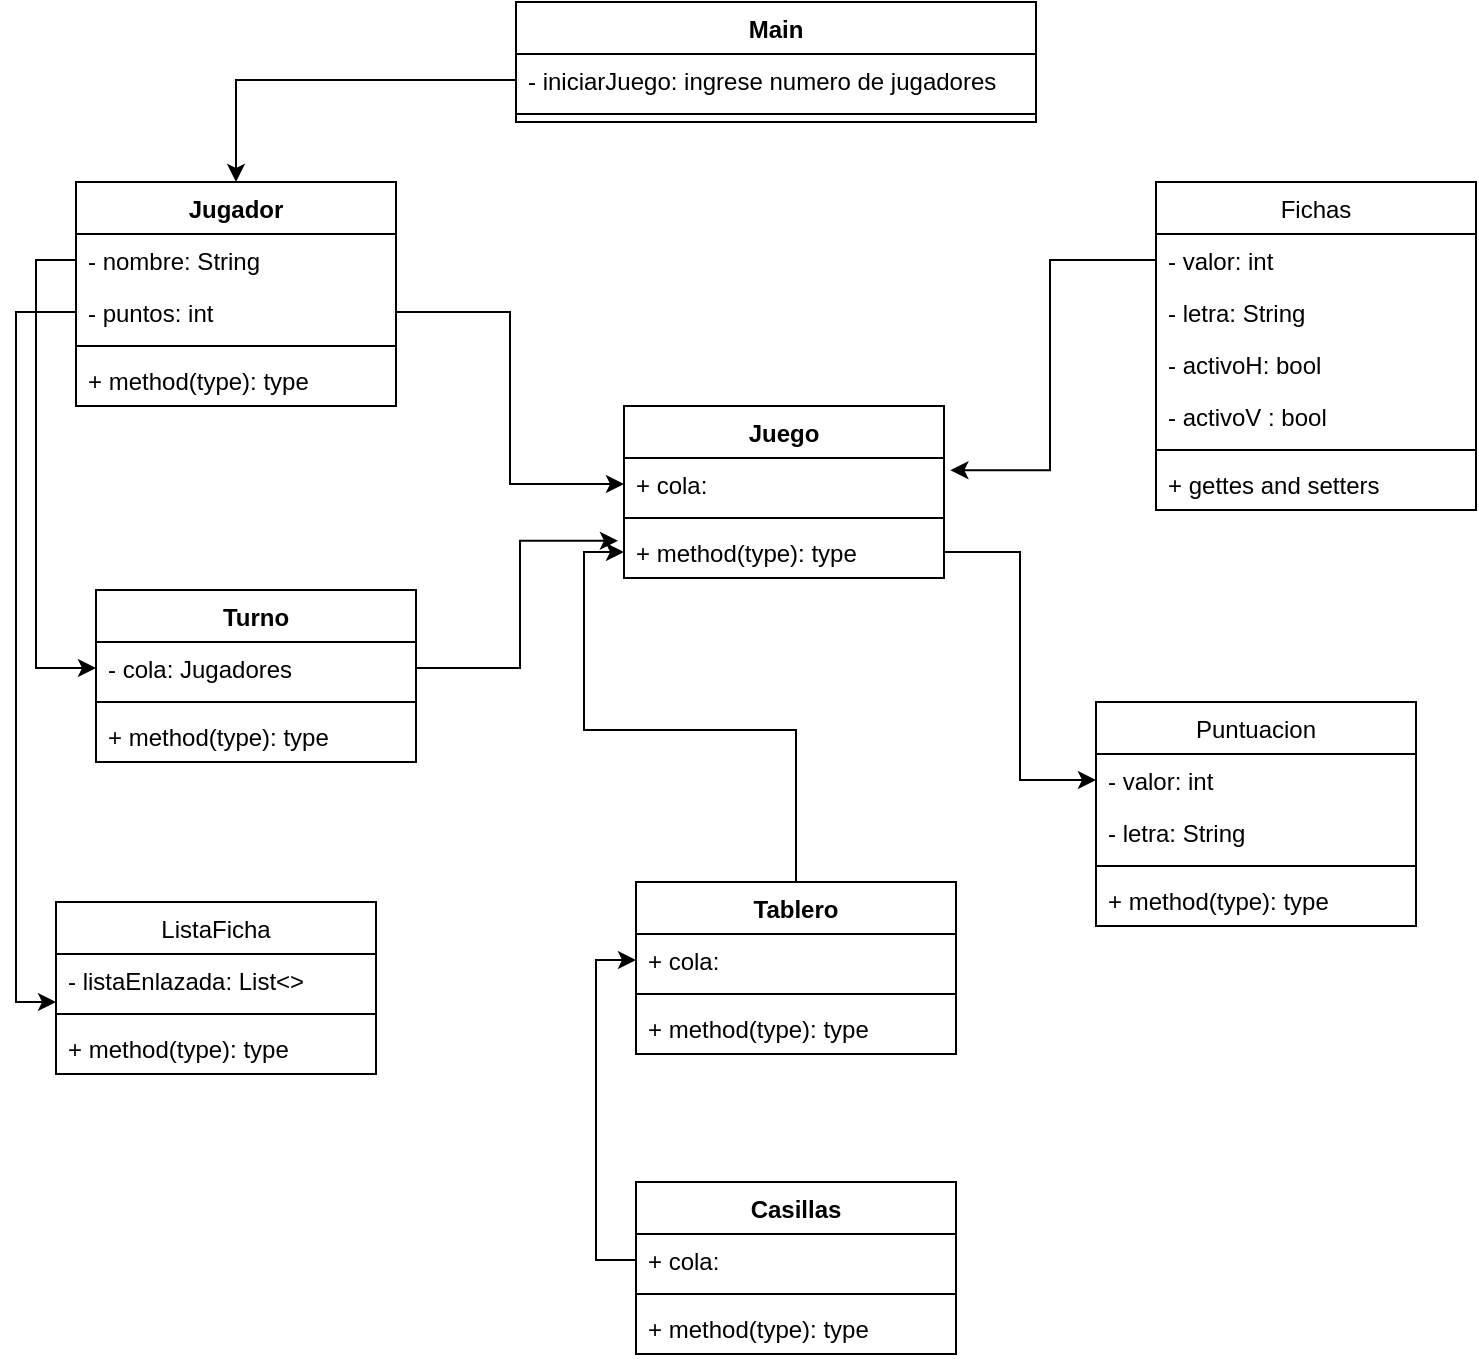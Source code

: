 <mxfile version="26.0.9">
  <diagram name="Página-1" id="oZE60crtJN1qe4HpF5tw">
    <mxGraphModel dx="1111" dy="696" grid="1" gridSize="10" guides="1" tooltips="1" connect="1" arrows="1" fold="1" page="1" pageScale="1" pageWidth="827" pageHeight="1169" math="0" shadow="0">
      <root>
        <mxCell id="0" />
        <mxCell id="1" parent="0" />
        <mxCell id="1ZfiNW3KFD-Ny8E59VB7-1" value="Main" style="swimlane;fontStyle=1;align=center;verticalAlign=top;childLayout=stackLayout;horizontal=1;startSize=26;horizontalStack=0;resizeParent=1;resizeParentMax=0;resizeLast=0;collapsible=1;marginBottom=0;whiteSpace=wrap;html=1;" parent="1" vertex="1">
          <mxGeometry x="280" y="70" width="260" height="60" as="geometry" />
        </mxCell>
        <mxCell id="1ZfiNW3KFD-Ny8E59VB7-2" value="- iniciarJuego: ingrese numero de jugadores&amp;nbsp;" style="text;strokeColor=none;fillColor=none;align=left;verticalAlign=top;spacingLeft=4;spacingRight=4;overflow=hidden;rotatable=0;points=[[0,0.5],[1,0.5]];portConstraint=eastwest;whiteSpace=wrap;html=1;" parent="1ZfiNW3KFD-Ny8E59VB7-1" vertex="1">
          <mxGeometry y="26" width="260" height="26" as="geometry" />
        </mxCell>
        <mxCell id="1ZfiNW3KFD-Ny8E59VB7-3" value="" style="line;strokeWidth=1;fillColor=none;align=left;verticalAlign=middle;spacingTop=-1;spacingLeft=3;spacingRight=3;rotatable=0;labelPosition=right;points=[];portConstraint=eastwest;strokeColor=inherit;" parent="1ZfiNW3KFD-Ny8E59VB7-1" vertex="1">
          <mxGeometry y="52" width="260" height="8" as="geometry" />
        </mxCell>
        <mxCell id="1ZfiNW3KFD-Ny8E59VB7-10" value="Turno" style="swimlane;fontStyle=1;align=center;verticalAlign=top;childLayout=stackLayout;horizontal=1;startSize=26;horizontalStack=0;resizeParent=1;resizeParentMax=0;resizeLast=0;collapsible=1;marginBottom=0;whiteSpace=wrap;html=1;" parent="1" vertex="1">
          <mxGeometry x="70" y="364" width="160" height="86" as="geometry" />
        </mxCell>
        <mxCell id="1ZfiNW3KFD-Ny8E59VB7-11" value="- cola: Jugadores" style="text;strokeColor=none;fillColor=none;align=left;verticalAlign=top;spacingLeft=4;spacingRight=4;overflow=hidden;rotatable=0;points=[[0,0.5],[1,0.5]];portConstraint=eastwest;whiteSpace=wrap;html=1;" parent="1ZfiNW3KFD-Ny8E59VB7-10" vertex="1">
          <mxGeometry y="26" width="160" height="26" as="geometry" />
        </mxCell>
        <mxCell id="1ZfiNW3KFD-Ny8E59VB7-12" value="" style="line;strokeWidth=1;fillColor=none;align=left;verticalAlign=middle;spacingTop=-1;spacingLeft=3;spacingRight=3;rotatable=0;labelPosition=right;points=[];portConstraint=eastwest;strokeColor=inherit;" parent="1ZfiNW3KFD-Ny8E59VB7-10" vertex="1">
          <mxGeometry y="52" width="160" height="8" as="geometry" />
        </mxCell>
        <mxCell id="1ZfiNW3KFD-Ny8E59VB7-13" value="+ method(type): type" style="text;strokeColor=none;fillColor=none;align=left;verticalAlign=top;spacingLeft=4;spacingRight=4;overflow=hidden;rotatable=0;points=[[0,0.5],[1,0.5]];portConstraint=eastwest;whiteSpace=wrap;html=1;" parent="1ZfiNW3KFD-Ny8E59VB7-10" vertex="1">
          <mxGeometry y="60" width="160" height="26" as="geometry" />
        </mxCell>
        <mxCell id="1ZfiNW3KFD-Ny8E59VB7-14" value="Juego" style="swimlane;fontStyle=1;align=center;verticalAlign=top;childLayout=stackLayout;horizontal=1;startSize=26;horizontalStack=0;resizeParent=1;resizeParentMax=0;resizeLast=0;collapsible=1;marginBottom=0;whiteSpace=wrap;html=1;" parent="1" vertex="1">
          <mxGeometry x="334" y="272" width="160" height="86" as="geometry" />
        </mxCell>
        <mxCell id="1ZfiNW3KFD-Ny8E59VB7-15" value="+ cola:&amp;nbsp;" style="text;strokeColor=none;fillColor=none;align=left;verticalAlign=top;spacingLeft=4;spacingRight=4;overflow=hidden;rotatable=0;points=[[0,0.5],[1,0.5]];portConstraint=eastwest;whiteSpace=wrap;html=1;" parent="1ZfiNW3KFD-Ny8E59VB7-14" vertex="1">
          <mxGeometry y="26" width="160" height="26" as="geometry" />
        </mxCell>
        <mxCell id="1ZfiNW3KFD-Ny8E59VB7-16" value="" style="line;strokeWidth=1;fillColor=none;align=left;verticalAlign=middle;spacingTop=-1;spacingLeft=3;spacingRight=3;rotatable=0;labelPosition=right;points=[];portConstraint=eastwest;strokeColor=inherit;" parent="1ZfiNW3KFD-Ny8E59VB7-14" vertex="1">
          <mxGeometry y="52" width="160" height="8" as="geometry" />
        </mxCell>
        <mxCell id="1ZfiNW3KFD-Ny8E59VB7-17" value="+ method(type): type" style="text;strokeColor=none;fillColor=none;align=left;verticalAlign=top;spacingLeft=4;spacingRight=4;overflow=hidden;rotatable=0;points=[[0,0.5],[1,0.5]];portConstraint=eastwest;whiteSpace=wrap;html=1;" parent="1ZfiNW3KFD-Ny8E59VB7-14" vertex="1">
          <mxGeometry y="60" width="160" height="26" as="geometry" />
        </mxCell>
        <mxCell id="1ZfiNW3KFD-Ny8E59VB7-18" value="Fichas" style="swimlane;fontStyle=0;align=center;verticalAlign=top;childLayout=stackLayout;horizontal=1;startSize=26;horizontalStack=0;resizeParent=1;resizeParentMax=0;resizeLast=0;collapsible=1;marginBottom=0;whiteSpace=wrap;html=1;" parent="1" vertex="1">
          <mxGeometry x="600" y="160" width="160" height="164" as="geometry" />
        </mxCell>
        <mxCell id="1ZfiNW3KFD-Ny8E59VB7-28" value="- valor: int&amp;nbsp;" style="text;strokeColor=none;fillColor=none;align=left;verticalAlign=top;spacingLeft=4;spacingRight=4;overflow=hidden;rotatable=0;points=[[0,0.5],[1,0.5]];portConstraint=eastwest;whiteSpace=wrap;html=1;" parent="1ZfiNW3KFD-Ny8E59VB7-18" vertex="1">
          <mxGeometry y="26" width="160" height="26" as="geometry" />
        </mxCell>
        <mxCell id="1ZfiNW3KFD-Ny8E59VB7-29" value="- letra: String" style="text;strokeColor=none;fillColor=none;align=left;verticalAlign=top;spacingLeft=4;spacingRight=4;overflow=hidden;rotatable=0;points=[[0,0.5],[1,0.5]];portConstraint=eastwest;whiteSpace=wrap;html=1;" parent="1ZfiNW3KFD-Ny8E59VB7-18" vertex="1">
          <mxGeometry y="52" width="160" height="26" as="geometry" />
        </mxCell>
        <mxCell id="oWqHobIL3EEybxmVFS_E-1" value="- activoH: bool" style="text;strokeColor=none;fillColor=none;align=left;verticalAlign=top;spacingLeft=4;spacingRight=4;overflow=hidden;rotatable=0;points=[[0,0.5],[1,0.5]];portConstraint=eastwest;whiteSpace=wrap;html=1;" parent="1ZfiNW3KFD-Ny8E59VB7-18" vertex="1">
          <mxGeometry y="78" width="160" height="26" as="geometry" />
        </mxCell>
        <mxCell id="oWqHobIL3EEybxmVFS_E-2" value="- activoV : bool" style="text;strokeColor=none;fillColor=none;align=left;verticalAlign=top;spacingLeft=4;spacingRight=4;overflow=hidden;rotatable=0;points=[[0,0.5],[1,0.5]];portConstraint=eastwest;whiteSpace=wrap;html=1;" parent="1ZfiNW3KFD-Ny8E59VB7-18" vertex="1">
          <mxGeometry y="104" width="160" height="26" as="geometry" />
        </mxCell>
        <mxCell id="1ZfiNW3KFD-Ny8E59VB7-20" value="" style="line;strokeWidth=1;fillColor=none;align=left;verticalAlign=middle;spacingTop=-1;spacingLeft=3;spacingRight=3;rotatable=0;labelPosition=right;points=[];portConstraint=eastwest;strokeColor=inherit;" parent="1ZfiNW3KFD-Ny8E59VB7-18" vertex="1">
          <mxGeometry y="130" width="160" height="8" as="geometry" />
        </mxCell>
        <mxCell id="1ZfiNW3KFD-Ny8E59VB7-21" value="+ gettes and setters" style="text;strokeColor=none;fillColor=none;align=left;verticalAlign=top;spacingLeft=4;spacingRight=4;overflow=hidden;rotatable=0;points=[[0,0.5],[1,0.5]];portConstraint=eastwest;whiteSpace=wrap;html=1;" parent="1ZfiNW3KFD-Ny8E59VB7-18" vertex="1">
          <mxGeometry y="138" width="160" height="26" as="geometry" />
        </mxCell>
        <mxCell id="1ZfiNW3KFD-Ny8E59VB7-22" value="Jugador" style="swimlane;fontStyle=1;align=center;verticalAlign=top;childLayout=stackLayout;horizontal=1;startSize=26;horizontalStack=0;resizeParent=1;resizeParentMax=0;resizeLast=0;collapsible=1;marginBottom=0;whiteSpace=wrap;html=1;" parent="1" vertex="1">
          <mxGeometry x="60" y="160" width="160" height="112" as="geometry" />
        </mxCell>
        <mxCell id="1ZfiNW3KFD-Ny8E59VB7-23" value="- nombre: String" style="text;strokeColor=none;fillColor=none;align=left;verticalAlign=top;spacingLeft=4;spacingRight=4;overflow=hidden;rotatable=0;points=[[0,0.5],[1,0.5]];portConstraint=eastwest;whiteSpace=wrap;html=1;" parent="1ZfiNW3KFD-Ny8E59VB7-22" vertex="1">
          <mxGeometry y="26" width="160" height="26" as="geometry" />
        </mxCell>
        <mxCell id="1ZfiNW3KFD-Ny8E59VB7-26" value="- puntos: int" style="text;strokeColor=none;fillColor=none;align=left;verticalAlign=top;spacingLeft=4;spacingRight=4;overflow=hidden;rotatable=0;points=[[0,0.5],[1,0.5]];portConstraint=eastwest;whiteSpace=wrap;html=1;" parent="1ZfiNW3KFD-Ny8E59VB7-22" vertex="1">
          <mxGeometry y="52" width="160" height="26" as="geometry" />
        </mxCell>
        <mxCell id="1ZfiNW3KFD-Ny8E59VB7-24" value="" style="line;strokeWidth=1;fillColor=none;align=left;verticalAlign=middle;spacingTop=-1;spacingLeft=3;spacingRight=3;rotatable=0;labelPosition=right;points=[];portConstraint=eastwest;strokeColor=inherit;" parent="1ZfiNW3KFD-Ny8E59VB7-22" vertex="1">
          <mxGeometry y="78" width="160" height="8" as="geometry" />
        </mxCell>
        <mxCell id="1ZfiNW3KFD-Ny8E59VB7-25" value="+ method(type): type" style="text;strokeColor=none;fillColor=none;align=left;verticalAlign=top;spacingLeft=4;spacingRight=4;overflow=hidden;rotatable=0;points=[[0,0.5],[1,0.5]];portConstraint=eastwest;whiteSpace=wrap;html=1;" parent="1ZfiNW3KFD-Ny8E59VB7-22" vertex="1">
          <mxGeometry y="86" width="160" height="26" as="geometry" />
        </mxCell>
        <mxCell id="1ZfiNW3KFD-Ny8E59VB7-30" value="ListaFicha" style="swimlane;fontStyle=0;align=center;verticalAlign=top;childLayout=stackLayout;horizontal=1;startSize=26;horizontalStack=0;resizeParent=1;resizeParentMax=0;resizeLast=0;collapsible=1;marginBottom=0;whiteSpace=wrap;html=1;" parent="1" vertex="1">
          <mxGeometry x="50" y="520" width="160" height="86" as="geometry" />
        </mxCell>
        <mxCell id="1ZfiNW3KFD-Ny8E59VB7-31" value="- listaEnlazada: List&amp;lt;&amp;gt;" style="text;strokeColor=none;fillColor=none;align=left;verticalAlign=top;spacingLeft=4;spacingRight=4;overflow=hidden;rotatable=0;points=[[0,0.5],[1,0.5]];portConstraint=eastwest;whiteSpace=wrap;html=1;" parent="1ZfiNW3KFD-Ny8E59VB7-30" vertex="1">
          <mxGeometry y="26" width="160" height="26" as="geometry" />
        </mxCell>
        <mxCell id="1ZfiNW3KFD-Ny8E59VB7-33" value="" style="line;strokeWidth=1;fillColor=none;align=left;verticalAlign=middle;spacingTop=-1;spacingLeft=3;spacingRight=3;rotatable=0;labelPosition=right;points=[];portConstraint=eastwest;strokeColor=inherit;" parent="1ZfiNW3KFD-Ny8E59VB7-30" vertex="1">
          <mxGeometry y="52" width="160" height="8" as="geometry" />
        </mxCell>
        <mxCell id="1ZfiNW3KFD-Ny8E59VB7-34" value="+ method(type): type" style="text;strokeColor=none;fillColor=none;align=left;verticalAlign=top;spacingLeft=4;spacingRight=4;overflow=hidden;rotatable=0;points=[[0,0.5],[1,0.5]];portConstraint=eastwest;whiteSpace=wrap;html=1;" parent="1ZfiNW3KFD-Ny8E59VB7-30" vertex="1">
          <mxGeometry y="60" width="160" height="26" as="geometry" />
        </mxCell>
        <mxCell id="1ZfiNW3KFD-Ny8E59VB7-35" value="Puntuacion" style="swimlane;fontStyle=0;align=center;verticalAlign=top;childLayout=stackLayout;horizontal=1;startSize=26;horizontalStack=0;resizeParent=1;resizeParentMax=0;resizeLast=0;collapsible=1;marginBottom=0;whiteSpace=wrap;html=1;" parent="1" vertex="1">
          <mxGeometry x="570" y="420" width="160" height="112" as="geometry" />
        </mxCell>
        <mxCell id="1ZfiNW3KFD-Ny8E59VB7-36" value="- valor: int&amp;nbsp;" style="text;strokeColor=none;fillColor=none;align=left;verticalAlign=top;spacingLeft=4;spacingRight=4;overflow=hidden;rotatable=0;points=[[0,0.5],[1,0.5]];portConstraint=eastwest;whiteSpace=wrap;html=1;" parent="1ZfiNW3KFD-Ny8E59VB7-35" vertex="1">
          <mxGeometry y="26" width="160" height="26" as="geometry" />
        </mxCell>
        <mxCell id="1ZfiNW3KFD-Ny8E59VB7-37" value="- letra: String" style="text;strokeColor=none;fillColor=none;align=left;verticalAlign=top;spacingLeft=4;spacingRight=4;overflow=hidden;rotatable=0;points=[[0,0.5],[1,0.5]];portConstraint=eastwest;whiteSpace=wrap;html=1;" parent="1ZfiNW3KFD-Ny8E59VB7-35" vertex="1">
          <mxGeometry y="52" width="160" height="26" as="geometry" />
        </mxCell>
        <mxCell id="1ZfiNW3KFD-Ny8E59VB7-38" value="" style="line;strokeWidth=1;fillColor=none;align=left;verticalAlign=middle;spacingTop=-1;spacingLeft=3;spacingRight=3;rotatable=0;labelPosition=right;points=[];portConstraint=eastwest;strokeColor=inherit;" parent="1ZfiNW3KFD-Ny8E59VB7-35" vertex="1">
          <mxGeometry y="78" width="160" height="8" as="geometry" />
        </mxCell>
        <mxCell id="1ZfiNW3KFD-Ny8E59VB7-39" value="+ method(type): type" style="text;strokeColor=none;fillColor=none;align=left;verticalAlign=top;spacingLeft=4;spacingRight=4;overflow=hidden;rotatable=0;points=[[0,0.5],[1,0.5]];portConstraint=eastwest;whiteSpace=wrap;html=1;" parent="1ZfiNW3KFD-Ny8E59VB7-35" vertex="1">
          <mxGeometry y="86" width="160" height="26" as="geometry" />
        </mxCell>
        <mxCell id="1ZfiNW3KFD-Ny8E59VB7-40" style="edgeStyle=orthogonalEdgeStyle;rounded=0;orthogonalLoop=1;jettySize=auto;html=1;exitX=0;exitY=0.5;exitDx=0;exitDy=0;" parent="1" source="1ZfiNW3KFD-Ny8E59VB7-2" target="1ZfiNW3KFD-Ny8E59VB7-22" edge="1">
          <mxGeometry relative="1" as="geometry" />
        </mxCell>
        <mxCell id="1ZfiNW3KFD-Ny8E59VB7-41" style="edgeStyle=orthogonalEdgeStyle;rounded=0;orthogonalLoop=1;jettySize=auto;html=1;exitX=0;exitY=0.5;exitDx=0;exitDy=0;entryX=0;entryY=0.5;entryDx=0;entryDy=0;" parent="1" source="1ZfiNW3KFD-Ny8E59VB7-23" target="1ZfiNW3KFD-Ny8E59VB7-11" edge="1">
          <mxGeometry relative="1" as="geometry" />
        </mxCell>
        <mxCell id="1ZfiNW3KFD-Ny8E59VB7-42" style="edgeStyle=orthogonalEdgeStyle;rounded=0;orthogonalLoop=1;jettySize=auto;html=1;exitX=1;exitY=0.5;exitDx=0;exitDy=0;entryX=-0.019;entryY=0.285;entryDx=0;entryDy=0;entryPerimeter=0;" parent="1" source="1ZfiNW3KFD-Ny8E59VB7-11" target="1ZfiNW3KFD-Ny8E59VB7-17" edge="1">
          <mxGeometry relative="1" as="geometry" />
        </mxCell>
        <mxCell id="1ZfiNW3KFD-Ny8E59VB7-43" style="edgeStyle=orthogonalEdgeStyle;rounded=0;orthogonalLoop=1;jettySize=auto;html=1;exitX=1;exitY=0.5;exitDx=0;exitDy=0;entryX=0;entryY=0.5;entryDx=0;entryDy=0;" parent="1" source="1ZfiNW3KFD-Ny8E59VB7-26" target="1ZfiNW3KFD-Ny8E59VB7-15" edge="1">
          <mxGeometry relative="1" as="geometry" />
        </mxCell>
        <mxCell id="1ZfiNW3KFD-Ny8E59VB7-44" style="edgeStyle=orthogonalEdgeStyle;rounded=0;orthogonalLoop=1;jettySize=auto;html=1;exitX=0;exitY=0.5;exitDx=0;exitDy=0;entryX=1.02;entryY=0.235;entryDx=0;entryDy=0;entryPerimeter=0;" parent="1" source="1ZfiNW3KFD-Ny8E59VB7-28" target="1ZfiNW3KFD-Ny8E59VB7-15" edge="1">
          <mxGeometry relative="1" as="geometry" />
        </mxCell>
        <mxCell id="1ZfiNW3KFD-Ny8E59VB7-46" style="edgeStyle=orthogonalEdgeStyle;rounded=0;orthogonalLoop=1;jettySize=auto;html=1;exitX=0;exitY=0.5;exitDx=0;exitDy=0;entryX=0;entryY=0.923;entryDx=0;entryDy=0;entryPerimeter=0;" parent="1" source="1ZfiNW3KFD-Ny8E59VB7-26" target="1ZfiNW3KFD-Ny8E59VB7-31" edge="1">
          <mxGeometry relative="1" as="geometry" />
        </mxCell>
        <mxCell id="1ZfiNW3KFD-Ny8E59VB7-47" style="edgeStyle=orthogonalEdgeStyle;rounded=0;orthogonalLoop=1;jettySize=auto;html=1;exitX=1;exitY=0.5;exitDx=0;exitDy=0;entryX=0;entryY=0.5;entryDx=0;entryDy=0;" parent="1" source="1ZfiNW3KFD-Ny8E59VB7-17" target="1ZfiNW3KFD-Ny8E59VB7-36" edge="1">
          <mxGeometry relative="1" as="geometry" />
        </mxCell>
        <mxCell id="1ZfiNW3KFD-Ny8E59VB7-52" style="edgeStyle=orthogonalEdgeStyle;rounded=0;orthogonalLoop=1;jettySize=auto;html=1;exitX=0.5;exitY=0;exitDx=0;exitDy=0;entryX=0;entryY=0.5;entryDx=0;entryDy=0;" parent="1" source="1ZfiNW3KFD-Ny8E59VB7-48" target="1ZfiNW3KFD-Ny8E59VB7-17" edge="1">
          <mxGeometry relative="1" as="geometry" />
        </mxCell>
        <mxCell id="1ZfiNW3KFD-Ny8E59VB7-48" value="Tablero" style="swimlane;fontStyle=1;align=center;verticalAlign=top;childLayout=stackLayout;horizontal=1;startSize=26;horizontalStack=0;resizeParent=1;resizeParentMax=0;resizeLast=0;collapsible=1;marginBottom=0;whiteSpace=wrap;html=1;" parent="1" vertex="1">
          <mxGeometry x="340" y="510" width="160" height="86" as="geometry" />
        </mxCell>
        <mxCell id="1ZfiNW3KFD-Ny8E59VB7-49" value="+ cola:&amp;nbsp;" style="text;strokeColor=none;fillColor=none;align=left;verticalAlign=top;spacingLeft=4;spacingRight=4;overflow=hidden;rotatable=0;points=[[0,0.5],[1,0.5]];portConstraint=eastwest;whiteSpace=wrap;html=1;" parent="1ZfiNW3KFD-Ny8E59VB7-48" vertex="1">
          <mxGeometry y="26" width="160" height="26" as="geometry" />
        </mxCell>
        <mxCell id="1ZfiNW3KFD-Ny8E59VB7-50" value="" style="line;strokeWidth=1;fillColor=none;align=left;verticalAlign=middle;spacingTop=-1;spacingLeft=3;spacingRight=3;rotatable=0;labelPosition=right;points=[];portConstraint=eastwest;strokeColor=inherit;" parent="1ZfiNW3KFD-Ny8E59VB7-48" vertex="1">
          <mxGeometry y="52" width="160" height="8" as="geometry" />
        </mxCell>
        <mxCell id="1ZfiNW3KFD-Ny8E59VB7-51" value="+ method(type): type" style="text;strokeColor=none;fillColor=none;align=left;verticalAlign=top;spacingLeft=4;spacingRight=4;overflow=hidden;rotatable=0;points=[[0,0.5],[1,0.5]];portConstraint=eastwest;whiteSpace=wrap;html=1;" parent="1ZfiNW3KFD-Ny8E59VB7-48" vertex="1">
          <mxGeometry y="60" width="160" height="26" as="geometry" />
        </mxCell>
        <mxCell id="q2tVfU5ukouxnQjXrKfd-1" value="Casillas" style="swimlane;fontStyle=1;align=center;verticalAlign=top;childLayout=stackLayout;horizontal=1;startSize=26;horizontalStack=0;resizeParent=1;resizeParentMax=0;resizeLast=0;collapsible=1;marginBottom=0;whiteSpace=wrap;html=1;" parent="1" vertex="1">
          <mxGeometry x="340" y="660" width="160" height="86" as="geometry" />
        </mxCell>
        <mxCell id="q2tVfU5ukouxnQjXrKfd-2" value="+ cola:&amp;nbsp;" style="text;strokeColor=none;fillColor=none;align=left;verticalAlign=top;spacingLeft=4;spacingRight=4;overflow=hidden;rotatable=0;points=[[0,0.5],[1,0.5]];portConstraint=eastwest;whiteSpace=wrap;html=1;" parent="q2tVfU5ukouxnQjXrKfd-1" vertex="1">
          <mxGeometry y="26" width="160" height="26" as="geometry" />
        </mxCell>
        <mxCell id="q2tVfU5ukouxnQjXrKfd-3" value="" style="line;strokeWidth=1;fillColor=none;align=left;verticalAlign=middle;spacingTop=-1;spacingLeft=3;spacingRight=3;rotatable=0;labelPosition=right;points=[];portConstraint=eastwest;strokeColor=inherit;" parent="q2tVfU5ukouxnQjXrKfd-1" vertex="1">
          <mxGeometry y="52" width="160" height="8" as="geometry" />
        </mxCell>
        <mxCell id="q2tVfU5ukouxnQjXrKfd-4" value="+ method(type): type" style="text;strokeColor=none;fillColor=none;align=left;verticalAlign=top;spacingLeft=4;spacingRight=4;overflow=hidden;rotatable=0;points=[[0,0.5],[1,0.5]];portConstraint=eastwest;whiteSpace=wrap;html=1;" parent="q2tVfU5ukouxnQjXrKfd-1" vertex="1">
          <mxGeometry y="60" width="160" height="26" as="geometry" />
        </mxCell>
        <mxCell id="q2tVfU5ukouxnQjXrKfd-5" style="edgeStyle=orthogonalEdgeStyle;rounded=0;orthogonalLoop=1;jettySize=auto;html=1;exitX=0;exitY=0.5;exitDx=0;exitDy=0;entryX=0;entryY=0.5;entryDx=0;entryDy=0;" parent="1" source="q2tVfU5ukouxnQjXrKfd-2" target="1ZfiNW3KFD-Ny8E59VB7-49" edge="1">
          <mxGeometry relative="1" as="geometry" />
        </mxCell>
      </root>
    </mxGraphModel>
  </diagram>
</mxfile>
